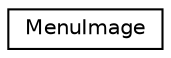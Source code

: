 digraph "Graphical Class Hierarchy"
{
 // LATEX_PDF_SIZE
  edge [fontname="Helvetica",fontsize="10",labelfontname="Helvetica",labelfontsize="10"];
  node [fontname="Helvetica",fontsize="10",shape=record];
  rankdir="LR";
  Node0 [label="MenuImage",height=0.2,width=0.4,color="black", fillcolor="white", style="filled",URL="$d5/d81/structMenuImage.html",tooltip=" "];
}
